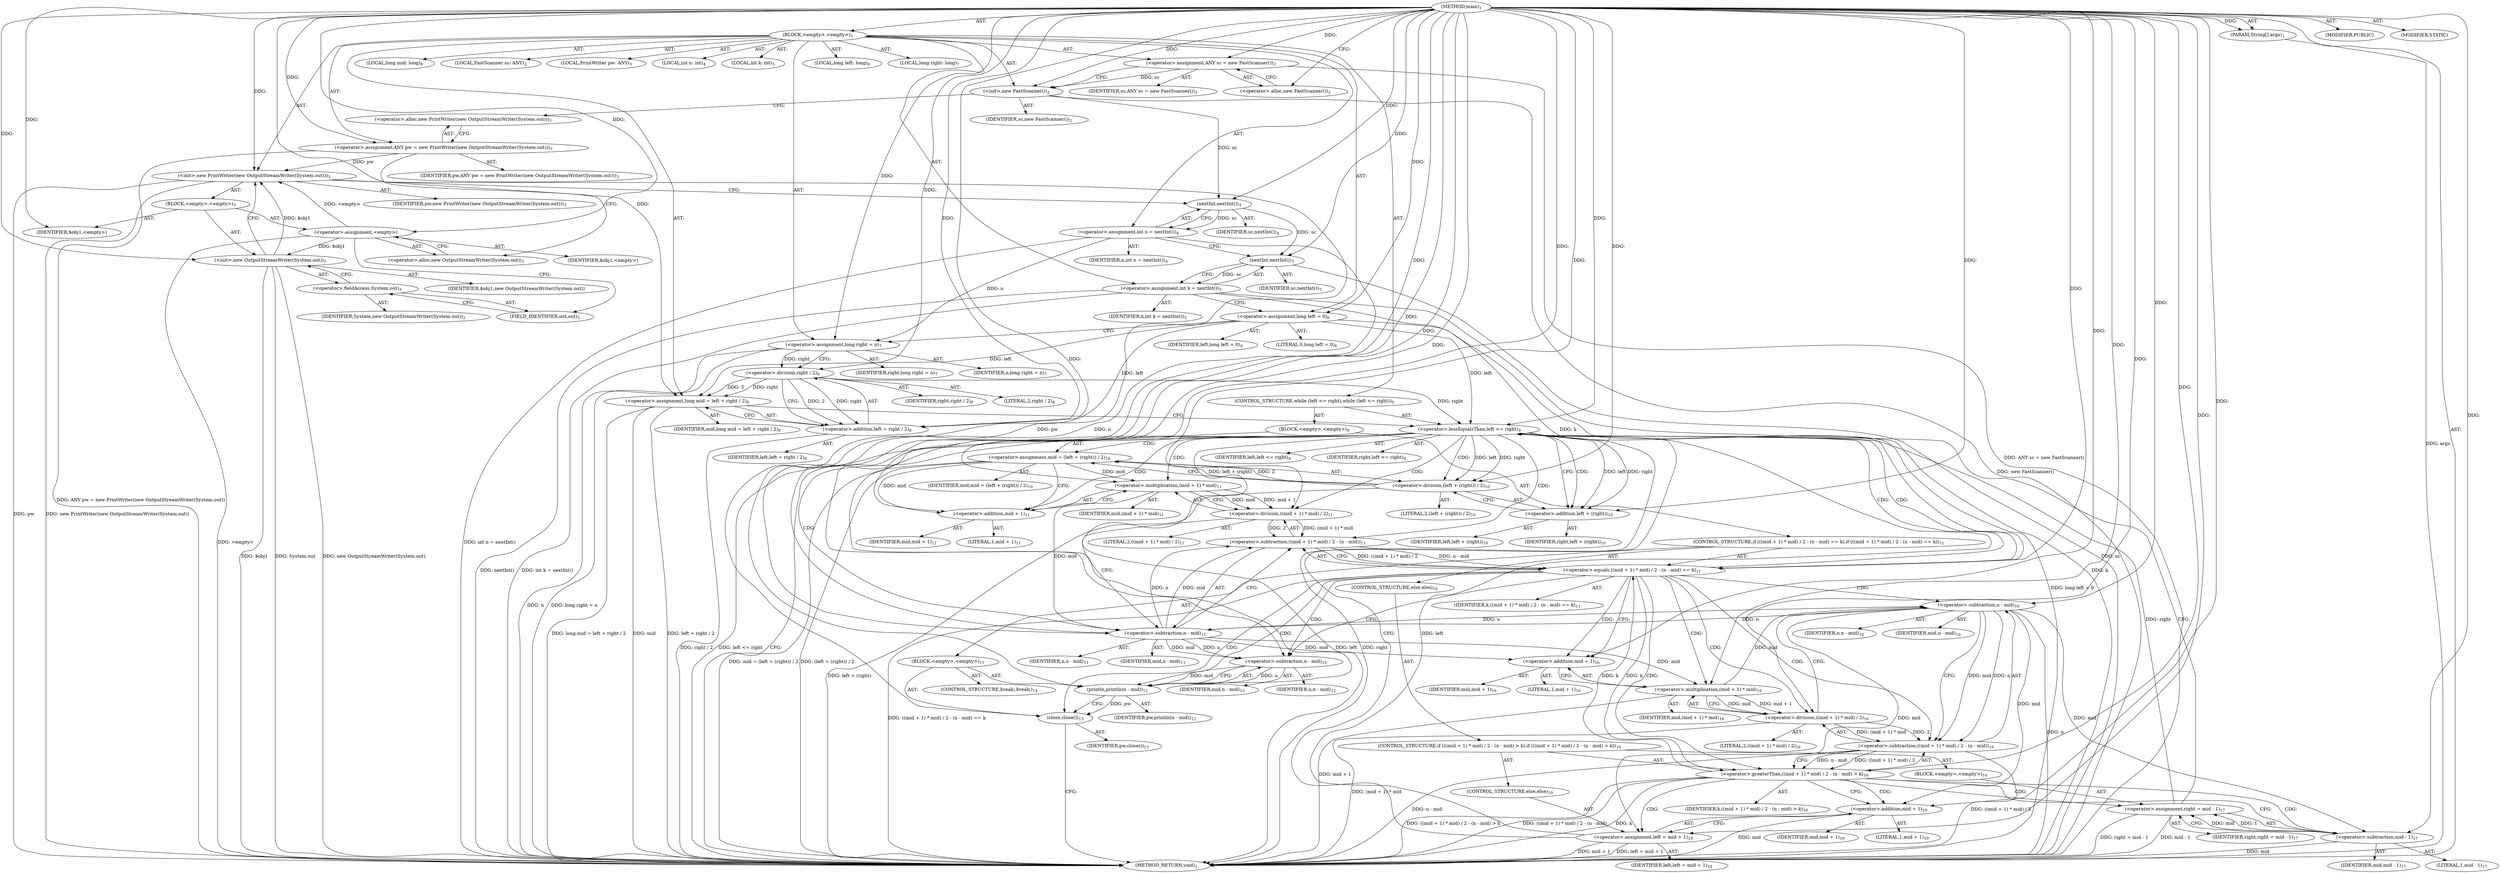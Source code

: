 digraph "main" {  
"21" [label = <(METHOD,main)<SUB>1</SUB>> ]
"22" [label = <(PARAM,String[] args)<SUB>1</SUB>> ]
"23" [label = <(BLOCK,&lt;empty&gt;,&lt;empty&gt;)<SUB>1</SUB>> ]
"4" [label = <(LOCAL,FastScanner sc: ANY)<SUB>2</SUB>> ]
"24" [label = <(&lt;operator&gt;.assignment,ANY sc = new FastScanner())<SUB>2</SUB>> ]
"25" [label = <(IDENTIFIER,sc,ANY sc = new FastScanner())<SUB>2</SUB>> ]
"26" [label = <(&lt;operator&gt;.alloc,new FastScanner())<SUB>2</SUB>> ]
"27" [label = <(&lt;init&gt;,new FastScanner())<SUB>2</SUB>> ]
"3" [label = <(IDENTIFIER,sc,new FastScanner())<SUB>2</SUB>> ]
"6" [label = <(LOCAL,PrintWriter pw: ANY)<SUB>3</SUB>> ]
"28" [label = <(&lt;operator&gt;.assignment,ANY pw = new PrintWriter(new OutputStreamWriter(System.out)))<SUB>3</SUB>> ]
"29" [label = <(IDENTIFIER,pw,ANY pw = new PrintWriter(new OutputStreamWriter(System.out)))<SUB>3</SUB>> ]
"30" [label = <(&lt;operator&gt;.alloc,new PrintWriter(new OutputStreamWriter(System.out)))<SUB>3</SUB>> ]
"31" [label = <(&lt;init&gt;,new PrintWriter(new OutputStreamWriter(System.out)))<SUB>3</SUB>> ]
"5" [label = <(IDENTIFIER,pw,new PrintWriter(new OutputStreamWriter(System.out)))<SUB>3</SUB>> ]
"32" [label = <(BLOCK,&lt;empty&gt;,&lt;empty&gt;)<SUB>3</SUB>> ]
"33" [label = <(&lt;operator&gt;.assignment,&lt;empty&gt;)> ]
"34" [label = <(IDENTIFIER,$obj1,&lt;empty&gt;)> ]
"35" [label = <(&lt;operator&gt;.alloc,new OutputStreamWriter(System.out))<SUB>3</SUB>> ]
"36" [label = <(&lt;init&gt;,new OutputStreamWriter(System.out))<SUB>3</SUB>> ]
"37" [label = <(IDENTIFIER,$obj1,new OutputStreamWriter(System.out))> ]
"38" [label = <(&lt;operator&gt;.fieldAccess,System.out)<SUB>3</SUB>> ]
"39" [label = <(IDENTIFIER,System,new OutputStreamWriter(System.out))<SUB>3</SUB>> ]
"40" [label = <(FIELD_IDENTIFIER,out,out)<SUB>3</SUB>> ]
"41" [label = <(IDENTIFIER,$obj1,&lt;empty&gt;)> ]
"42" [label = <(LOCAL,int n: int)<SUB>4</SUB>> ]
"43" [label = <(&lt;operator&gt;.assignment,int n = nextInt())<SUB>4</SUB>> ]
"44" [label = <(IDENTIFIER,n,int n = nextInt())<SUB>4</SUB>> ]
"45" [label = <(nextInt,nextInt())<SUB>4</SUB>> ]
"46" [label = <(IDENTIFIER,sc,nextInt())<SUB>4</SUB>> ]
"47" [label = <(LOCAL,int k: int)<SUB>5</SUB>> ]
"48" [label = <(&lt;operator&gt;.assignment,int k = nextInt())<SUB>5</SUB>> ]
"49" [label = <(IDENTIFIER,k,int k = nextInt())<SUB>5</SUB>> ]
"50" [label = <(nextInt,nextInt())<SUB>5</SUB>> ]
"51" [label = <(IDENTIFIER,sc,nextInt())<SUB>5</SUB>> ]
"52" [label = <(LOCAL,long left: long)<SUB>6</SUB>> ]
"53" [label = <(&lt;operator&gt;.assignment,long left = 0)<SUB>6</SUB>> ]
"54" [label = <(IDENTIFIER,left,long left = 0)<SUB>6</SUB>> ]
"55" [label = <(LITERAL,0,long left = 0)<SUB>6</SUB>> ]
"56" [label = <(LOCAL,long right: long)<SUB>7</SUB>> ]
"57" [label = <(&lt;operator&gt;.assignment,long right = n)<SUB>7</SUB>> ]
"58" [label = <(IDENTIFIER,right,long right = n)<SUB>7</SUB>> ]
"59" [label = <(IDENTIFIER,n,long right = n)<SUB>7</SUB>> ]
"60" [label = <(LOCAL,long mid: long)<SUB>8</SUB>> ]
"61" [label = <(&lt;operator&gt;.assignment,long mid = left + right / 2)<SUB>8</SUB>> ]
"62" [label = <(IDENTIFIER,mid,long mid = left + right / 2)<SUB>8</SUB>> ]
"63" [label = <(&lt;operator&gt;.addition,left + right / 2)<SUB>8</SUB>> ]
"64" [label = <(IDENTIFIER,left,left + right / 2)<SUB>8</SUB>> ]
"65" [label = <(&lt;operator&gt;.division,right / 2)<SUB>8</SUB>> ]
"66" [label = <(IDENTIFIER,right,right / 2)<SUB>8</SUB>> ]
"67" [label = <(LITERAL,2,right / 2)<SUB>8</SUB>> ]
"68" [label = <(CONTROL_STRUCTURE,while (left &lt;= right),while (left &lt;= right))<SUB>9</SUB>> ]
"69" [label = <(&lt;operator&gt;.lessEqualsThan,left &lt;= right)<SUB>9</SUB>> ]
"70" [label = <(IDENTIFIER,left,left &lt;= right)<SUB>9</SUB>> ]
"71" [label = <(IDENTIFIER,right,left &lt;= right)<SUB>9</SUB>> ]
"72" [label = <(BLOCK,&lt;empty&gt;,&lt;empty&gt;)<SUB>9</SUB>> ]
"73" [label = <(&lt;operator&gt;.assignment,mid = (left + (right)) / 2)<SUB>10</SUB>> ]
"74" [label = <(IDENTIFIER,mid,mid = (left + (right)) / 2)<SUB>10</SUB>> ]
"75" [label = <(&lt;operator&gt;.division,(left + (right)) / 2)<SUB>10</SUB>> ]
"76" [label = <(&lt;operator&gt;.addition,left + (right))<SUB>10</SUB>> ]
"77" [label = <(IDENTIFIER,left,left + (right))<SUB>10</SUB>> ]
"78" [label = <(IDENTIFIER,right,left + (right))<SUB>10</SUB>> ]
"79" [label = <(LITERAL,2,(left + (right)) / 2)<SUB>10</SUB>> ]
"80" [label = <(CONTROL_STRUCTURE,if (((mid + 1) * mid) / 2 - (n - mid) == k),if (((mid + 1) * mid) / 2 - (n - mid) == k))<SUB>11</SUB>> ]
"81" [label = <(&lt;operator&gt;.equals,((mid + 1) * mid) / 2 - (n - mid) == k)<SUB>11</SUB>> ]
"82" [label = <(&lt;operator&gt;.subtraction,((mid + 1) * mid) / 2 - (n - mid))<SUB>11</SUB>> ]
"83" [label = <(&lt;operator&gt;.division,((mid + 1) * mid) / 2)<SUB>11</SUB>> ]
"84" [label = <(&lt;operator&gt;.multiplication,(mid + 1) * mid)<SUB>11</SUB>> ]
"85" [label = <(&lt;operator&gt;.addition,mid + 1)<SUB>11</SUB>> ]
"86" [label = <(IDENTIFIER,mid,mid + 1)<SUB>11</SUB>> ]
"87" [label = <(LITERAL,1,mid + 1)<SUB>11</SUB>> ]
"88" [label = <(IDENTIFIER,mid,(mid + 1) * mid)<SUB>11</SUB>> ]
"89" [label = <(LITERAL,2,((mid + 1) * mid) / 2)<SUB>11</SUB>> ]
"90" [label = <(&lt;operator&gt;.subtraction,n - mid)<SUB>11</SUB>> ]
"91" [label = <(IDENTIFIER,n,n - mid)<SUB>11</SUB>> ]
"92" [label = <(IDENTIFIER,mid,n - mid)<SUB>11</SUB>> ]
"93" [label = <(IDENTIFIER,k,((mid + 1) * mid) / 2 - (n - mid) == k)<SUB>11</SUB>> ]
"94" [label = <(BLOCK,&lt;empty&gt;,&lt;empty&gt;)<SUB>11</SUB>> ]
"95" [label = <(println,println(n - mid))<SUB>12</SUB>> ]
"96" [label = <(IDENTIFIER,pw,println(n - mid))<SUB>12</SUB>> ]
"97" [label = <(&lt;operator&gt;.subtraction,n - mid)<SUB>12</SUB>> ]
"98" [label = <(IDENTIFIER,n,n - mid)<SUB>12</SUB>> ]
"99" [label = <(IDENTIFIER,mid,n - mid)<SUB>12</SUB>> ]
"100" [label = <(close,close())<SUB>13</SUB>> ]
"101" [label = <(IDENTIFIER,pw,close())<SUB>13</SUB>> ]
"102" [label = <(CONTROL_STRUCTURE,break;,break;)<SUB>14</SUB>> ]
"103" [label = <(CONTROL_STRUCTURE,else,else)<SUB>16</SUB>> ]
"104" [label = <(CONTROL_STRUCTURE,if (((mid + 1) * mid) / 2 - (n - mid) &gt; k),if (((mid + 1) * mid) / 2 - (n - mid) &gt; k))<SUB>16</SUB>> ]
"105" [label = <(&lt;operator&gt;.greaterThan,((mid + 1) * mid) / 2 - (n - mid) &gt; k)<SUB>16</SUB>> ]
"106" [label = <(&lt;operator&gt;.subtraction,((mid + 1) * mid) / 2 - (n - mid))<SUB>16</SUB>> ]
"107" [label = <(&lt;operator&gt;.division,((mid + 1) * mid) / 2)<SUB>16</SUB>> ]
"108" [label = <(&lt;operator&gt;.multiplication,(mid + 1) * mid)<SUB>16</SUB>> ]
"109" [label = <(&lt;operator&gt;.addition,mid + 1)<SUB>16</SUB>> ]
"110" [label = <(IDENTIFIER,mid,mid + 1)<SUB>16</SUB>> ]
"111" [label = <(LITERAL,1,mid + 1)<SUB>16</SUB>> ]
"112" [label = <(IDENTIFIER,mid,(mid + 1) * mid)<SUB>16</SUB>> ]
"113" [label = <(LITERAL,2,((mid + 1) * mid) / 2)<SUB>16</SUB>> ]
"114" [label = <(&lt;operator&gt;.subtraction,n - mid)<SUB>16</SUB>> ]
"115" [label = <(IDENTIFIER,n,n - mid)<SUB>16</SUB>> ]
"116" [label = <(IDENTIFIER,mid,n - mid)<SUB>16</SUB>> ]
"117" [label = <(IDENTIFIER,k,((mid + 1) * mid) / 2 - (n - mid) &gt; k)<SUB>16</SUB>> ]
"118" [label = <(BLOCK,&lt;empty&gt;,&lt;empty&gt;)<SUB>16</SUB>> ]
"119" [label = <(&lt;operator&gt;.assignment,right = mid - 1)<SUB>17</SUB>> ]
"120" [label = <(IDENTIFIER,right,right = mid - 1)<SUB>17</SUB>> ]
"121" [label = <(&lt;operator&gt;.subtraction,mid - 1)<SUB>17</SUB>> ]
"122" [label = <(IDENTIFIER,mid,mid - 1)<SUB>17</SUB>> ]
"123" [label = <(LITERAL,1,mid - 1)<SUB>17</SUB>> ]
"124" [label = <(CONTROL_STRUCTURE,else,else)<SUB>19</SUB>> ]
"125" [label = <(&lt;operator&gt;.assignment,left = mid + 1)<SUB>19</SUB>> ]
"126" [label = <(IDENTIFIER,left,left = mid + 1)<SUB>19</SUB>> ]
"127" [label = <(&lt;operator&gt;.addition,mid + 1)<SUB>19</SUB>> ]
"128" [label = <(IDENTIFIER,mid,mid + 1)<SUB>19</SUB>> ]
"129" [label = <(LITERAL,1,mid + 1)<SUB>19</SUB>> ]
"130" [label = <(MODIFIER,PUBLIC)> ]
"131" [label = <(MODIFIER,STATIC)> ]
"132" [label = <(METHOD_RETURN,void)<SUB>1</SUB>> ]
  "21" -> "22"  [ label = "AST: "] 
  "21" -> "23"  [ label = "AST: "] 
  "21" -> "130"  [ label = "AST: "] 
  "21" -> "131"  [ label = "AST: "] 
  "21" -> "132"  [ label = "AST: "] 
  "23" -> "4"  [ label = "AST: "] 
  "23" -> "24"  [ label = "AST: "] 
  "23" -> "27"  [ label = "AST: "] 
  "23" -> "6"  [ label = "AST: "] 
  "23" -> "28"  [ label = "AST: "] 
  "23" -> "31"  [ label = "AST: "] 
  "23" -> "42"  [ label = "AST: "] 
  "23" -> "43"  [ label = "AST: "] 
  "23" -> "47"  [ label = "AST: "] 
  "23" -> "48"  [ label = "AST: "] 
  "23" -> "52"  [ label = "AST: "] 
  "23" -> "53"  [ label = "AST: "] 
  "23" -> "56"  [ label = "AST: "] 
  "23" -> "57"  [ label = "AST: "] 
  "23" -> "60"  [ label = "AST: "] 
  "23" -> "61"  [ label = "AST: "] 
  "23" -> "68"  [ label = "AST: "] 
  "24" -> "25"  [ label = "AST: "] 
  "24" -> "26"  [ label = "AST: "] 
  "27" -> "3"  [ label = "AST: "] 
  "28" -> "29"  [ label = "AST: "] 
  "28" -> "30"  [ label = "AST: "] 
  "31" -> "5"  [ label = "AST: "] 
  "31" -> "32"  [ label = "AST: "] 
  "32" -> "33"  [ label = "AST: "] 
  "32" -> "36"  [ label = "AST: "] 
  "32" -> "41"  [ label = "AST: "] 
  "33" -> "34"  [ label = "AST: "] 
  "33" -> "35"  [ label = "AST: "] 
  "36" -> "37"  [ label = "AST: "] 
  "36" -> "38"  [ label = "AST: "] 
  "38" -> "39"  [ label = "AST: "] 
  "38" -> "40"  [ label = "AST: "] 
  "43" -> "44"  [ label = "AST: "] 
  "43" -> "45"  [ label = "AST: "] 
  "45" -> "46"  [ label = "AST: "] 
  "48" -> "49"  [ label = "AST: "] 
  "48" -> "50"  [ label = "AST: "] 
  "50" -> "51"  [ label = "AST: "] 
  "53" -> "54"  [ label = "AST: "] 
  "53" -> "55"  [ label = "AST: "] 
  "57" -> "58"  [ label = "AST: "] 
  "57" -> "59"  [ label = "AST: "] 
  "61" -> "62"  [ label = "AST: "] 
  "61" -> "63"  [ label = "AST: "] 
  "63" -> "64"  [ label = "AST: "] 
  "63" -> "65"  [ label = "AST: "] 
  "65" -> "66"  [ label = "AST: "] 
  "65" -> "67"  [ label = "AST: "] 
  "68" -> "69"  [ label = "AST: "] 
  "68" -> "72"  [ label = "AST: "] 
  "69" -> "70"  [ label = "AST: "] 
  "69" -> "71"  [ label = "AST: "] 
  "72" -> "73"  [ label = "AST: "] 
  "72" -> "80"  [ label = "AST: "] 
  "73" -> "74"  [ label = "AST: "] 
  "73" -> "75"  [ label = "AST: "] 
  "75" -> "76"  [ label = "AST: "] 
  "75" -> "79"  [ label = "AST: "] 
  "76" -> "77"  [ label = "AST: "] 
  "76" -> "78"  [ label = "AST: "] 
  "80" -> "81"  [ label = "AST: "] 
  "80" -> "94"  [ label = "AST: "] 
  "80" -> "103"  [ label = "AST: "] 
  "81" -> "82"  [ label = "AST: "] 
  "81" -> "93"  [ label = "AST: "] 
  "82" -> "83"  [ label = "AST: "] 
  "82" -> "90"  [ label = "AST: "] 
  "83" -> "84"  [ label = "AST: "] 
  "83" -> "89"  [ label = "AST: "] 
  "84" -> "85"  [ label = "AST: "] 
  "84" -> "88"  [ label = "AST: "] 
  "85" -> "86"  [ label = "AST: "] 
  "85" -> "87"  [ label = "AST: "] 
  "90" -> "91"  [ label = "AST: "] 
  "90" -> "92"  [ label = "AST: "] 
  "94" -> "95"  [ label = "AST: "] 
  "94" -> "100"  [ label = "AST: "] 
  "94" -> "102"  [ label = "AST: "] 
  "95" -> "96"  [ label = "AST: "] 
  "95" -> "97"  [ label = "AST: "] 
  "97" -> "98"  [ label = "AST: "] 
  "97" -> "99"  [ label = "AST: "] 
  "100" -> "101"  [ label = "AST: "] 
  "103" -> "104"  [ label = "AST: "] 
  "104" -> "105"  [ label = "AST: "] 
  "104" -> "118"  [ label = "AST: "] 
  "104" -> "124"  [ label = "AST: "] 
  "105" -> "106"  [ label = "AST: "] 
  "105" -> "117"  [ label = "AST: "] 
  "106" -> "107"  [ label = "AST: "] 
  "106" -> "114"  [ label = "AST: "] 
  "107" -> "108"  [ label = "AST: "] 
  "107" -> "113"  [ label = "AST: "] 
  "108" -> "109"  [ label = "AST: "] 
  "108" -> "112"  [ label = "AST: "] 
  "109" -> "110"  [ label = "AST: "] 
  "109" -> "111"  [ label = "AST: "] 
  "114" -> "115"  [ label = "AST: "] 
  "114" -> "116"  [ label = "AST: "] 
  "118" -> "119"  [ label = "AST: "] 
  "119" -> "120"  [ label = "AST: "] 
  "119" -> "121"  [ label = "AST: "] 
  "121" -> "122"  [ label = "AST: "] 
  "121" -> "123"  [ label = "AST: "] 
  "124" -> "125"  [ label = "AST: "] 
  "125" -> "126"  [ label = "AST: "] 
  "125" -> "127"  [ label = "AST: "] 
  "127" -> "128"  [ label = "AST: "] 
  "127" -> "129"  [ label = "AST: "] 
  "24" -> "27"  [ label = "CFG: "] 
  "27" -> "30"  [ label = "CFG: "] 
  "28" -> "35"  [ label = "CFG: "] 
  "31" -> "45"  [ label = "CFG: "] 
  "43" -> "50"  [ label = "CFG: "] 
  "48" -> "53"  [ label = "CFG: "] 
  "53" -> "57"  [ label = "CFG: "] 
  "57" -> "65"  [ label = "CFG: "] 
  "61" -> "69"  [ label = "CFG: "] 
  "26" -> "24"  [ label = "CFG: "] 
  "30" -> "28"  [ label = "CFG: "] 
  "45" -> "43"  [ label = "CFG: "] 
  "50" -> "48"  [ label = "CFG: "] 
  "63" -> "61"  [ label = "CFG: "] 
  "69" -> "132"  [ label = "CFG: "] 
  "69" -> "76"  [ label = "CFG: "] 
  "33" -> "40"  [ label = "CFG: "] 
  "36" -> "31"  [ label = "CFG: "] 
  "65" -> "63"  [ label = "CFG: "] 
  "73" -> "85"  [ label = "CFG: "] 
  "35" -> "33"  [ label = "CFG: "] 
  "38" -> "36"  [ label = "CFG: "] 
  "75" -> "73"  [ label = "CFG: "] 
  "81" -> "97"  [ label = "CFG: "] 
  "81" -> "109"  [ label = "CFG: "] 
  "40" -> "38"  [ label = "CFG: "] 
  "76" -> "75"  [ label = "CFG: "] 
  "82" -> "81"  [ label = "CFG: "] 
  "95" -> "100"  [ label = "CFG: "] 
  "100" -> "132"  [ label = "CFG: "] 
  "83" -> "90"  [ label = "CFG: "] 
  "90" -> "82"  [ label = "CFG: "] 
  "97" -> "95"  [ label = "CFG: "] 
  "105" -> "121"  [ label = "CFG: "] 
  "105" -> "127"  [ label = "CFG: "] 
  "84" -> "83"  [ label = "CFG: "] 
  "106" -> "105"  [ label = "CFG: "] 
  "119" -> "69"  [ label = "CFG: "] 
  "125" -> "69"  [ label = "CFG: "] 
  "85" -> "84"  [ label = "CFG: "] 
  "107" -> "114"  [ label = "CFG: "] 
  "114" -> "106"  [ label = "CFG: "] 
  "121" -> "119"  [ label = "CFG: "] 
  "127" -> "125"  [ label = "CFG: "] 
  "108" -> "107"  [ label = "CFG: "] 
  "109" -> "108"  [ label = "CFG: "] 
  "21" -> "26"  [ label = "CFG: "] 
  "22" -> "132"  [ label = "DDG: args"] 
  "24" -> "132"  [ label = "DDG: ANY sc = new FastScanner()"] 
  "27" -> "132"  [ label = "DDG: new FastScanner()"] 
  "28" -> "132"  [ label = "DDG: ANY pw = new PrintWriter(new OutputStreamWriter(System.out))"] 
  "31" -> "132"  [ label = "DDG: pw"] 
  "33" -> "132"  [ label = "DDG: &lt;empty&gt;"] 
  "36" -> "132"  [ label = "DDG: $obj1"] 
  "36" -> "132"  [ label = "DDG: System.out"] 
  "36" -> "132"  [ label = "DDG: new OutputStreamWriter(System.out)"] 
  "31" -> "132"  [ label = "DDG: new PrintWriter(new OutputStreamWriter(System.out))"] 
  "43" -> "132"  [ label = "DDG: int n = nextInt()"] 
  "48" -> "132"  [ label = "DDG: k"] 
  "50" -> "132"  [ label = "DDG: sc"] 
  "48" -> "132"  [ label = "DDG: nextInt()"] 
  "48" -> "132"  [ label = "DDG: int k = nextInt()"] 
  "53" -> "132"  [ label = "DDG: long left = 0"] 
  "57" -> "132"  [ label = "DDG: n"] 
  "57" -> "132"  [ label = "DDG: long right = n"] 
  "61" -> "132"  [ label = "DDG: mid"] 
  "63" -> "132"  [ label = "DDG: right / 2"] 
  "61" -> "132"  [ label = "DDG: left + right / 2"] 
  "61" -> "132"  [ label = "DDG: long mid = left + right / 2"] 
  "69" -> "132"  [ label = "DDG: left"] 
  "69" -> "132"  [ label = "DDG: right"] 
  "69" -> "132"  [ label = "DDG: left &lt;= right"] 
  "75" -> "132"  [ label = "DDG: left + (right)"] 
  "73" -> "132"  [ label = "DDG: (left + (right)) / 2"] 
  "73" -> "132"  [ label = "DDG: mid = (left + (right)) / 2"] 
  "81" -> "132"  [ label = "DDG: ((mid + 1) * mid) / 2 - (n - mid) == k"] 
  "108" -> "132"  [ label = "DDG: mid + 1"] 
  "107" -> "132"  [ label = "DDG: (mid + 1) * mid"] 
  "106" -> "132"  [ label = "DDG: ((mid + 1) * mid) / 2"] 
  "114" -> "132"  [ label = "DDG: n"] 
  "106" -> "132"  [ label = "DDG: n - mid"] 
  "105" -> "132"  [ label = "DDG: ((mid + 1) * mid) / 2 - (n - mid)"] 
  "105" -> "132"  [ label = "DDG: k"] 
  "105" -> "132"  [ label = "DDG: ((mid + 1) * mid) / 2 - (n - mid) &gt; k"] 
  "127" -> "132"  [ label = "DDG: mid"] 
  "125" -> "132"  [ label = "DDG: mid + 1"] 
  "125" -> "132"  [ label = "DDG: left = mid + 1"] 
  "121" -> "132"  [ label = "DDG: mid"] 
  "119" -> "132"  [ label = "DDG: mid - 1"] 
  "119" -> "132"  [ label = "DDG: right = mid - 1"] 
  "21" -> "22"  [ label = "DDG: "] 
  "21" -> "24"  [ label = "DDG: "] 
  "21" -> "28"  [ label = "DDG: "] 
  "45" -> "43"  [ label = "DDG: sc"] 
  "50" -> "48"  [ label = "DDG: sc"] 
  "21" -> "53"  [ label = "DDG: "] 
  "43" -> "57"  [ label = "DDG: n"] 
  "21" -> "57"  [ label = "DDG: "] 
  "53" -> "61"  [ label = "DDG: left"] 
  "21" -> "61"  [ label = "DDG: "] 
  "65" -> "61"  [ label = "DDG: right"] 
  "65" -> "61"  [ label = "DDG: 2"] 
  "24" -> "27"  [ label = "DDG: sc"] 
  "21" -> "27"  [ label = "DDG: "] 
  "28" -> "31"  [ label = "DDG: pw"] 
  "21" -> "31"  [ label = "DDG: "] 
  "33" -> "31"  [ label = "DDG: &lt;empty&gt;"] 
  "36" -> "31"  [ label = "DDG: $obj1"] 
  "21" -> "33"  [ label = "DDG: "] 
  "21" -> "41"  [ label = "DDG: "] 
  "27" -> "45"  [ label = "DDG: sc"] 
  "21" -> "45"  [ label = "DDG: "] 
  "45" -> "50"  [ label = "DDG: sc"] 
  "21" -> "50"  [ label = "DDG: "] 
  "53" -> "63"  [ label = "DDG: left"] 
  "21" -> "63"  [ label = "DDG: "] 
  "65" -> "63"  [ label = "DDG: right"] 
  "65" -> "63"  [ label = "DDG: 2"] 
  "125" -> "69"  [ label = "DDG: left"] 
  "21" -> "69"  [ label = "DDG: "] 
  "53" -> "69"  [ label = "DDG: left"] 
  "65" -> "69"  [ label = "DDG: right"] 
  "119" -> "69"  [ label = "DDG: right"] 
  "75" -> "73"  [ label = "DDG: left + (right)"] 
  "75" -> "73"  [ label = "DDG: 2"] 
  "33" -> "36"  [ label = "DDG: $obj1"] 
  "21" -> "36"  [ label = "DDG: "] 
  "57" -> "65"  [ label = "DDG: right"] 
  "21" -> "65"  [ label = "DDG: "] 
  "69" -> "75"  [ label = "DDG: left"] 
  "21" -> "75"  [ label = "DDG: "] 
  "69" -> "75"  [ label = "DDG: right"] 
  "82" -> "81"  [ label = "DDG: ((mid + 1) * mid) / 2"] 
  "82" -> "81"  [ label = "DDG: n - mid"] 
  "48" -> "81"  [ label = "DDG: k"] 
  "105" -> "81"  [ label = "DDG: k"] 
  "21" -> "81"  [ label = "DDG: "] 
  "69" -> "76"  [ label = "DDG: left"] 
  "21" -> "76"  [ label = "DDG: "] 
  "69" -> "76"  [ label = "DDG: right"] 
  "83" -> "82"  [ label = "DDG: (mid + 1) * mid"] 
  "83" -> "82"  [ label = "DDG: 2"] 
  "90" -> "82"  [ label = "DDG: n"] 
  "90" -> "82"  [ label = "DDG: mid"] 
  "31" -> "95"  [ label = "DDG: pw"] 
  "21" -> "95"  [ label = "DDG: "] 
  "97" -> "95"  [ label = "DDG: n"] 
  "97" -> "95"  [ label = "DDG: mid"] 
  "95" -> "100"  [ label = "DDG: pw"] 
  "21" -> "100"  [ label = "DDG: "] 
  "84" -> "83"  [ label = "DDG: mid + 1"] 
  "84" -> "83"  [ label = "DDG: mid"] 
  "21" -> "83"  [ label = "DDG: "] 
  "114" -> "90"  [ label = "DDG: n"] 
  "21" -> "90"  [ label = "DDG: "] 
  "43" -> "90"  [ label = "DDG: n"] 
  "84" -> "90"  [ label = "DDG: mid"] 
  "90" -> "97"  [ label = "DDG: n"] 
  "21" -> "97"  [ label = "DDG: "] 
  "90" -> "97"  [ label = "DDG: mid"] 
  "106" -> "105"  [ label = "DDG: ((mid + 1) * mid) / 2"] 
  "106" -> "105"  [ label = "DDG: n - mid"] 
  "81" -> "105"  [ label = "DDG: k"] 
  "21" -> "105"  [ label = "DDG: "] 
  "121" -> "119"  [ label = "DDG: mid"] 
  "121" -> "119"  [ label = "DDG: 1"] 
  "114" -> "125"  [ label = "DDG: mid"] 
  "21" -> "125"  [ label = "DDG: "] 
  "73" -> "84"  [ label = "DDG: mid"] 
  "21" -> "84"  [ label = "DDG: "] 
  "107" -> "106"  [ label = "DDG: (mid + 1) * mid"] 
  "107" -> "106"  [ label = "DDG: 2"] 
  "114" -> "106"  [ label = "DDG: n"] 
  "114" -> "106"  [ label = "DDG: mid"] 
  "73" -> "85"  [ label = "DDG: mid"] 
  "21" -> "85"  [ label = "DDG: "] 
  "108" -> "107"  [ label = "DDG: mid + 1"] 
  "108" -> "107"  [ label = "DDG: mid"] 
  "21" -> "107"  [ label = "DDG: "] 
  "90" -> "114"  [ label = "DDG: n"] 
  "21" -> "114"  [ label = "DDG: "] 
  "108" -> "114"  [ label = "DDG: mid"] 
  "114" -> "121"  [ label = "DDG: mid"] 
  "21" -> "121"  [ label = "DDG: "] 
  "114" -> "127"  [ label = "DDG: mid"] 
  "21" -> "127"  [ label = "DDG: "] 
  "90" -> "108"  [ label = "DDG: mid"] 
  "21" -> "108"  [ label = "DDG: "] 
  "90" -> "109"  [ label = "DDG: mid"] 
  "21" -> "109"  [ label = "DDG: "] 
  "69" -> "73"  [ label = "CDG: "] 
  "69" -> "75"  [ label = "CDG: "] 
  "69" -> "81"  [ label = "CDG: "] 
  "69" -> "84"  [ label = "CDG: "] 
  "69" -> "85"  [ label = "CDG: "] 
  "69" -> "76"  [ label = "CDG: "] 
  "69" -> "82"  [ label = "CDG: "] 
  "69" -> "90"  [ label = "CDG: "] 
  "69" -> "83"  [ label = "CDG: "] 
  "81" -> "107"  [ label = "CDG: "] 
  "81" -> "114"  [ label = "CDG: "] 
  "81" -> "69"  [ label = "CDG: "] 
  "81" -> "95"  [ label = "CDG: "] 
  "81" -> "106"  [ label = "CDG: "] 
  "81" -> "97"  [ label = "CDG: "] 
  "81" -> "105"  [ label = "CDG: "] 
  "81" -> "100"  [ label = "CDG: "] 
  "81" -> "108"  [ label = "CDG: "] 
  "81" -> "109"  [ label = "CDG: "] 
  "105" -> "119"  [ label = "CDG: "] 
  "105" -> "121"  [ label = "CDG: "] 
  "105" -> "127"  [ label = "CDG: "] 
  "105" -> "125"  [ label = "CDG: "] 
}
